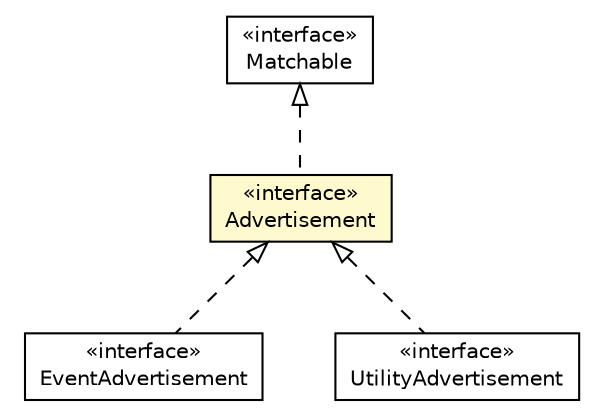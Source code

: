 #!/usr/local/bin/dot
#
# Class diagram 
# Generated by UMLGraph version R5_6-24-gf6e263 (http://www.umlgraph.org/)
#

digraph G {
	edge [fontname="Helvetica",fontsize=10,labelfontname="Helvetica",labelfontsize=10];
	node [fontname="Helvetica",fontsize=10,shape=plaintext];
	nodesep=0.25;
	ranksep=0.5;
	// org.universAAL.middleware.bus.model.matchable.EventAdvertisement
	c85795 [label=<<table title="org.universAAL.middleware.bus.model.matchable.EventAdvertisement" border="0" cellborder="1" cellspacing="0" cellpadding="2" port="p" href="./EventAdvertisement.html">
		<tr><td><table border="0" cellspacing="0" cellpadding="1">
<tr><td align="center" balign="center"> &#171;interface&#187; </td></tr>
<tr><td align="center" balign="center"> EventAdvertisement </td></tr>
		</table></td></tr>
		</table>>, URL="./EventAdvertisement.html", fontname="Helvetica", fontcolor="black", fontsize=10.0];
	// org.universAAL.middleware.bus.model.matchable.Advertisement
	c85798 [label=<<table title="org.universAAL.middleware.bus.model.matchable.Advertisement" border="0" cellborder="1" cellspacing="0" cellpadding="2" port="p" bgcolor="lemonChiffon" href="./Advertisement.html">
		<tr><td><table border="0" cellspacing="0" cellpadding="1">
<tr><td align="center" balign="center"> &#171;interface&#187; </td></tr>
<tr><td align="center" balign="center"> Advertisement </td></tr>
		</table></td></tr>
		</table>>, URL="./Advertisement.html", fontname="Helvetica", fontcolor="black", fontsize=10.0];
	// org.universAAL.middleware.bus.model.matchable.UtilityAdvertisement
	c85799 [label=<<table title="org.universAAL.middleware.bus.model.matchable.UtilityAdvertisement" border="0" cellborder="1" cellspacing="0" cellpadding="2" port="p" href="./UtilityAdvertisement.html">
		<tr><td><table border="0" cellspacing="0" cellpadding="1">
<tr><td align="center" balign="center"> &#171;interface&#187; </td></tr>
<tr><td align="center" balign="center"> UtilityAdvertisement </td></tr>
		</table></td></tr>
		</table>>, URL="./UtilityAdvertisement.html", fontname="Helvetica", fontcolor="black", fontsize=10.0];
	// org.universAAL.middleware.bus.model.matchable.Matchable
	c85801 [label=<<table title="org.universAAL.middleware.bus.model.matchable.Matchable" border="0" cellborder="1" cellspacing="0" cellpadding="2" port="p" href="./Matchable.html">
		<tr><td><table border="0" cellspacing="0" cellpadding="1">
<tr><td align="center" balign="center"> &#171;interface&#187; </td></tr>
<tr><td align="center" balign="center"> Matchable </td></tr>
		</table></td></tr>
		</table>>, URL="./Matchable.html", fontname="Helvetica", fontcolor="black", fontsize=10.0];
	//org.universAAL.middleware.bus.model.matchable.EventAdvertisement implements org.universAAL.middleware.bus.model.matchable.Advertisement
	c85798:p -> c85795:p [dir=back,arrowtail=empty,style=dashed];
	//org.universAAL.middleware.bus.model.matchable.Advertisement implements org.universAAL.middleware.bus.model.matchable.Matchable
	c85801:p -> c85798:p [dir=back,arrowtail=empty,style=dashed];
	//org.universAAL.middleware.bus.model.matchable.UtilityAdvertisement implements org.universAAL.middleware.bus.model.matchable.Advertisement
	c85798:p -> c85799:p [dir=back,arrowtail=empty,style=dashed];
}

